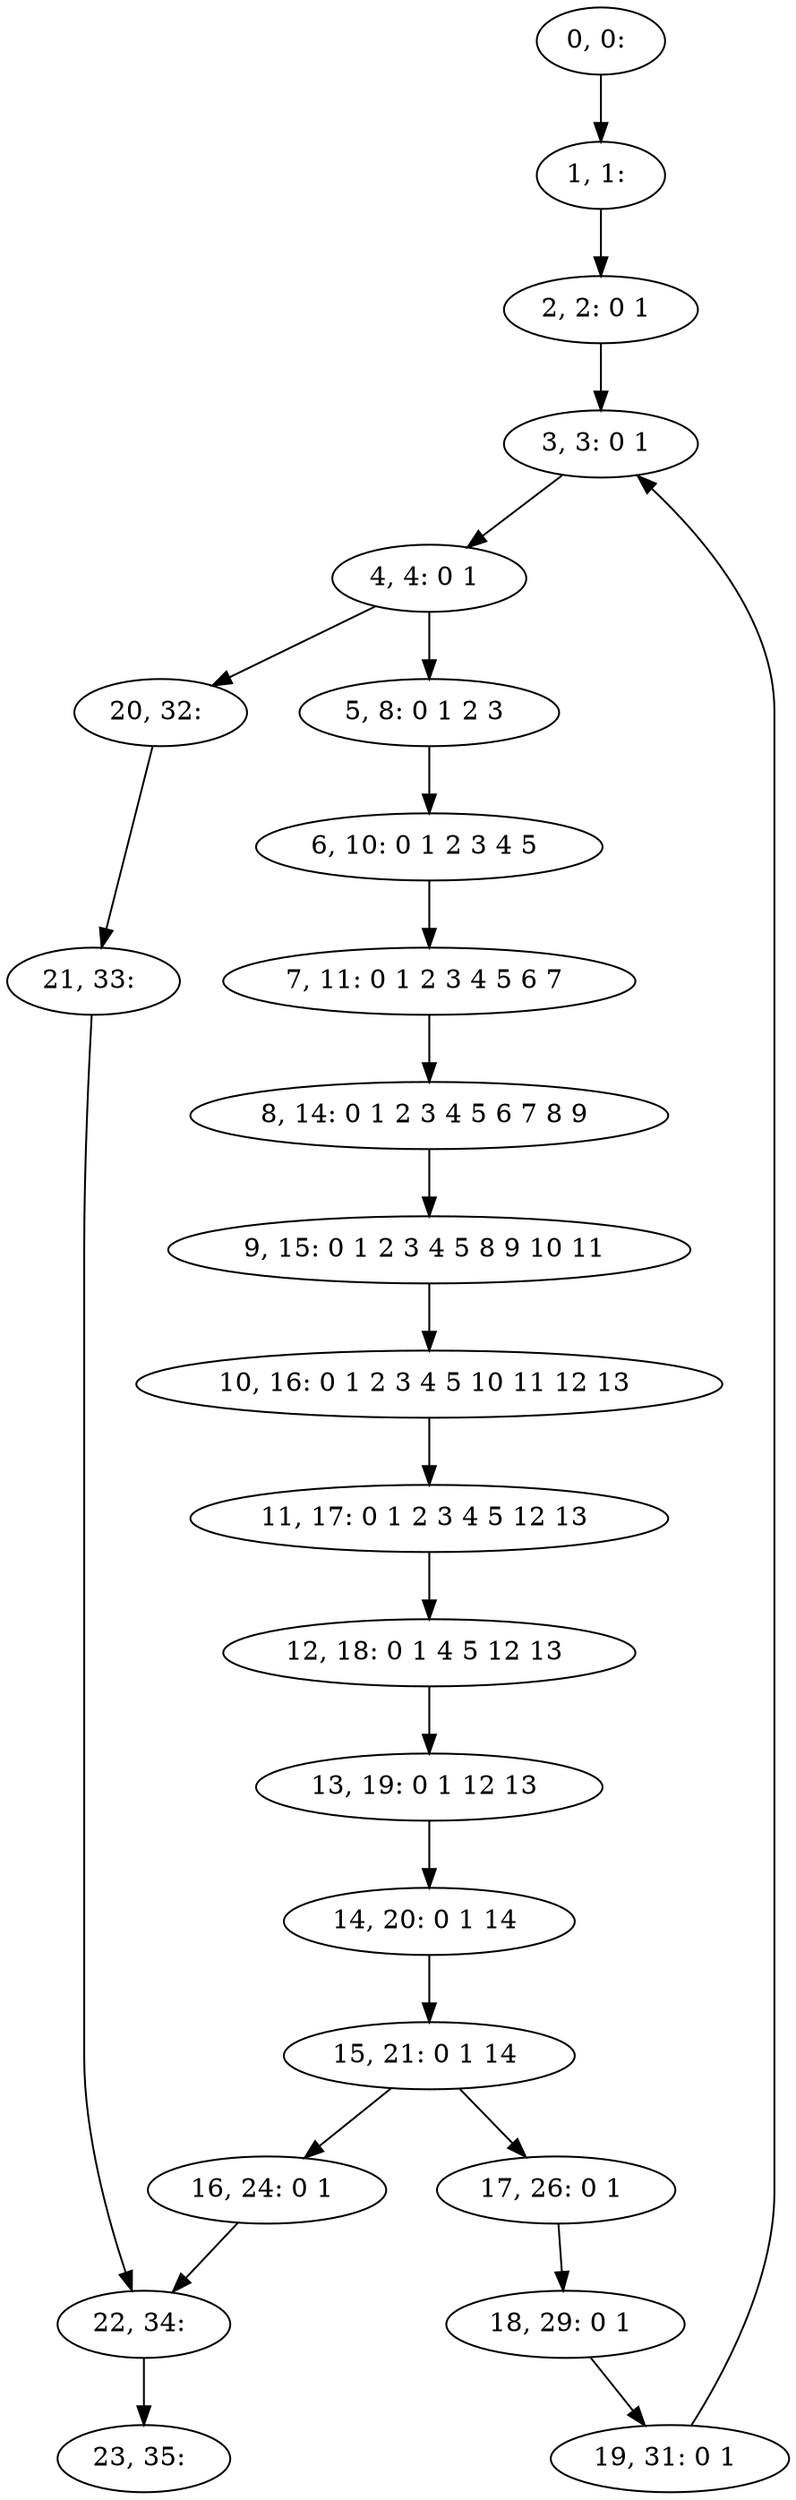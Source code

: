 digraph G {
0[label="0, 0: "];
1[label="1, 1: "];
2[label="2, 2: 0 1 "];
3[label="3, 3: 0 1 "];
4[label="4, 4: 0 1 "];
5[label="5, 8: 0 1 2 3 "];
6[label="6, 10: 0 1 2 3 4 5 "];
7[label="7, 11: 0 1 2 3 4 5 6 7 "];
8[label="8, 14: 0 1 2 3 4 5 6 7 8 9 "];
9[label="9, 15: 0 1 2 3 4 5 8 9 10 11 "];
10[label="10, 16: 0 1 2 3 4 5 10 11 12 13 "];
11[label="11, 17: 0 1 2 3 4 5 12 13 "];
12[label="12, 18: 0 1 4 5 12 13 "];
13[label="13, 19: 0 1 12 13 "];
14[label="14, 20: 0 1 14 "];
15[label="15, 21: 0 1 14 "];
16[label="16, 24: 0 1 "];
17[label="17, 26: 0 1 "];
18[label="18, 29: 0 1 "];
19[label="19, 31: 0 1 "];
20[label="20, 32: "];
21[label="21, 33: "];
22[label="22, 34: "];
23[label="23, 35: "];
0->1 ;
1->2 ;
2->3 ;
3->4 ;
4->5 ;
4->20 ;
5->6 ;
6->7 ;
7->8 ;
8->9 ;
9->10 ;
10->11 ;
11->12 ;
12->13 ;
13->14 ;
14->15 ;
15->16 ;
15->17 ;
16->22 ;
17->18 ;
18->19 ;
19->3 ;
20->21 ;
21->22 ;
22->23 ;
}
